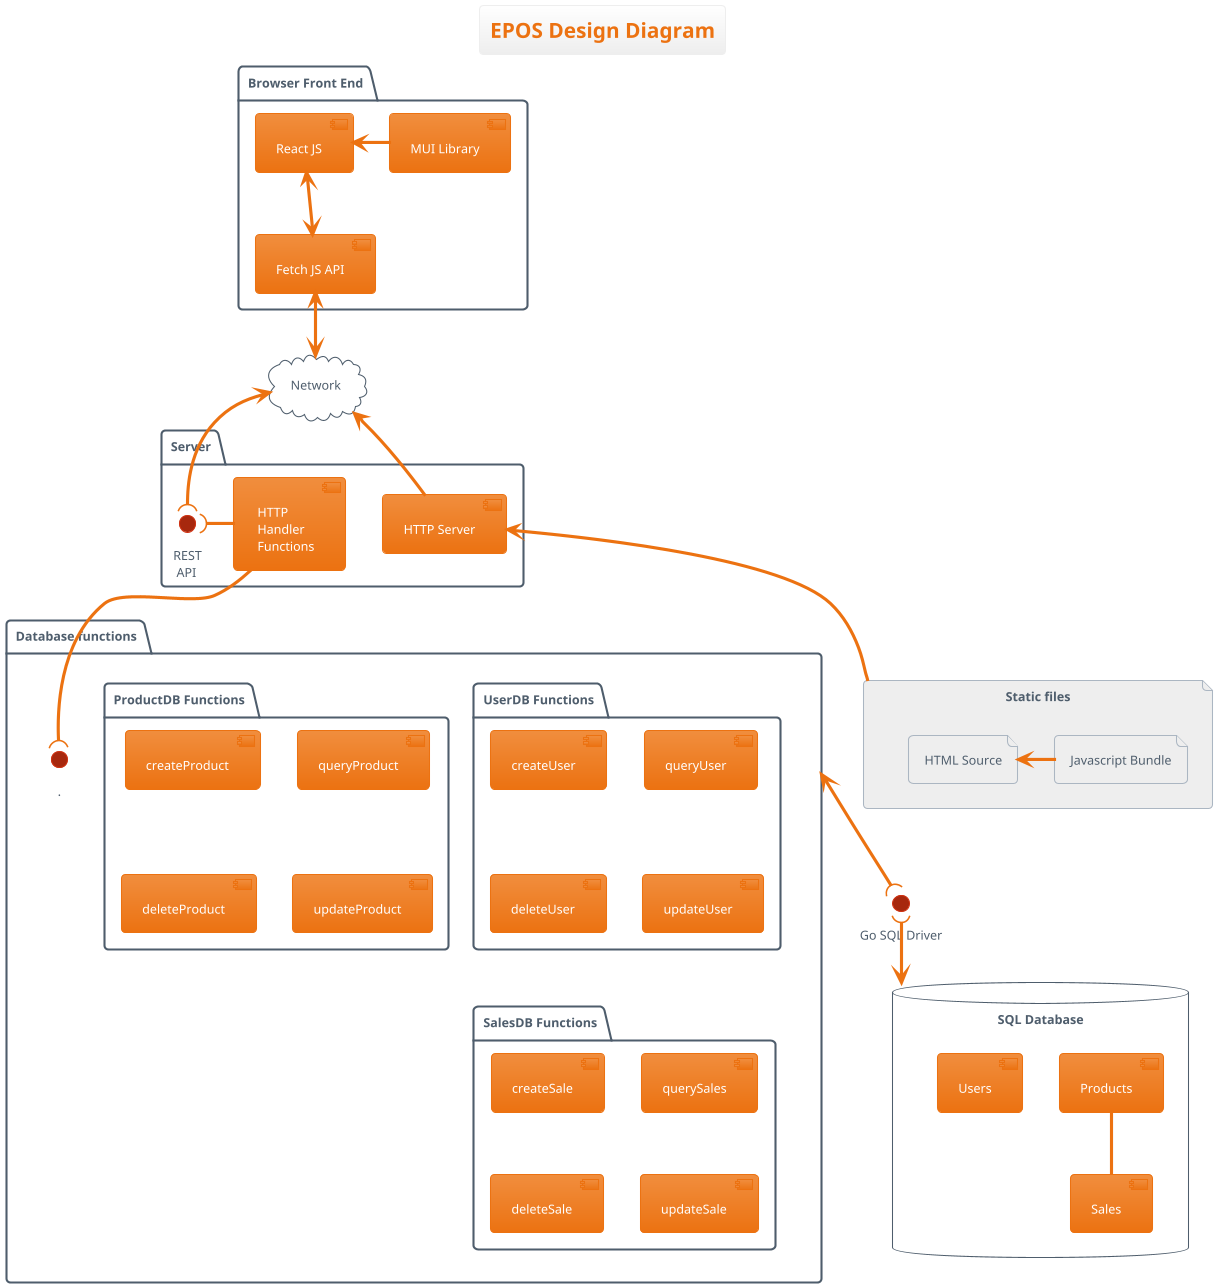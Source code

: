 @startuml EPOSDiagram
!theme aws-orange
title EPOS Design Diagram

Package "Browser Front End" {
  component [MUI Library] as MUI
  component [React JS] as React
	component [Fetch JS API] as Fetch
}

cloud Network {
}
 
Package "Server"{
  [ HTTP\n Handler\n Functions] as HTTPHandler
  [HTTP Server] as HTTPServer
  interface "REST\n API" as REST
} 

Package "Database functions" as RDBMS {
	package "UserDB Functions" as UDF {
    [createUser]
    [queryUser]
    [deleteUser]
    [updateUser]
  }

  package "ProductDB Functions" as PDF {
    [createProduct]
    [queryProduct]
    [deleteProduct]
    [updateProduct]
  }

  package "SalesDB Functions" as SDF {
    [createSale]
    [querySales]
    [deleteSale]
    [updateSale]
  }
  interface "." as dbf
}

file "Static files" as Files {
  file "Javascript Bundle" as Bundle
  file "HTML Source" as HTML
}

interface "Go SQL Driver" as DBLib

database "SQL Database" as DB {
  [Products] as ProductDB
  [Users] as UserDB
  [Sales] as SaleDB
}

MUI -left-> React
React <-down-> Fetch
Fetch <-down-> Network

Files -up-> HTTPServer
Bundle -left-> HTML

HTTPServer -up-> Network
Network <-down-( REST
HTTPHandler -right-( REST
HTTPHandler -down-( dbf

RDBMS <-down-( DBLib
DBLib )--> DB
ProductDB -- SaleDB
@enduml